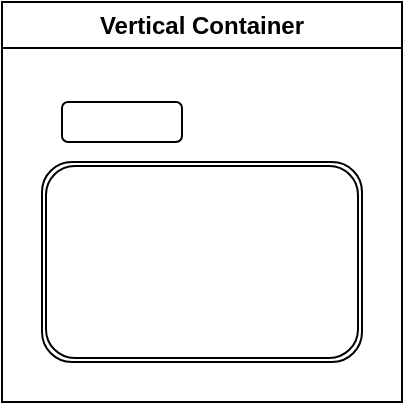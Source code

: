 <mxfile>
    <diagram id="A3XlT9Yyu3ozzaVjWFPI" name="Page-1">
        <mxGraphModel dx="604" dy="229" grid="1" gridSize="10" guides="1" tooltips="1" connect="1" arrows="1" fold="1" page="1" pageScale="1" pageWidth="850" pageHeight="1100" math="0" shadow="0">
            <root>
                <mxCell id="0"/>
                <mxCell id="1" parent="0"/>
                <mxCell id="2" value="Vertical Container" style="swimlane;whiteSpace=wrap;html=1;" vertex="1" parent="1">
                    <mxGeometry x="200" y="290" width="200" height="200" as="geometry"/>
                </mxCell>
                <mxCell id="3" value="" style="shape=ext;double=1;rounded=1;whiteSpace=wrap;html=1;" vertex="1" parent="2">
                    <mxGeometry x="20" y="80" width="160" height="100" as="geometry"/>
                </mxCell>
                <mxCell id="4" value="" style="rounded=1;whiteSpace=wrap;html=1;" vertex="1" parent="2">
                    <mxGeometry x="30" y="50" width="60" height="20" as="geometry"/>
                </mxCell>
            </root>
        </mxGraphModel>
    </diagram>
</mxfile>